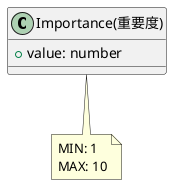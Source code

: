 @startuml Importance
class "Importance(重要度)" as Importance {
    +value: number
}

note bottom of Importance
    MIN: 1
    MAX: 10
end note
@enduml